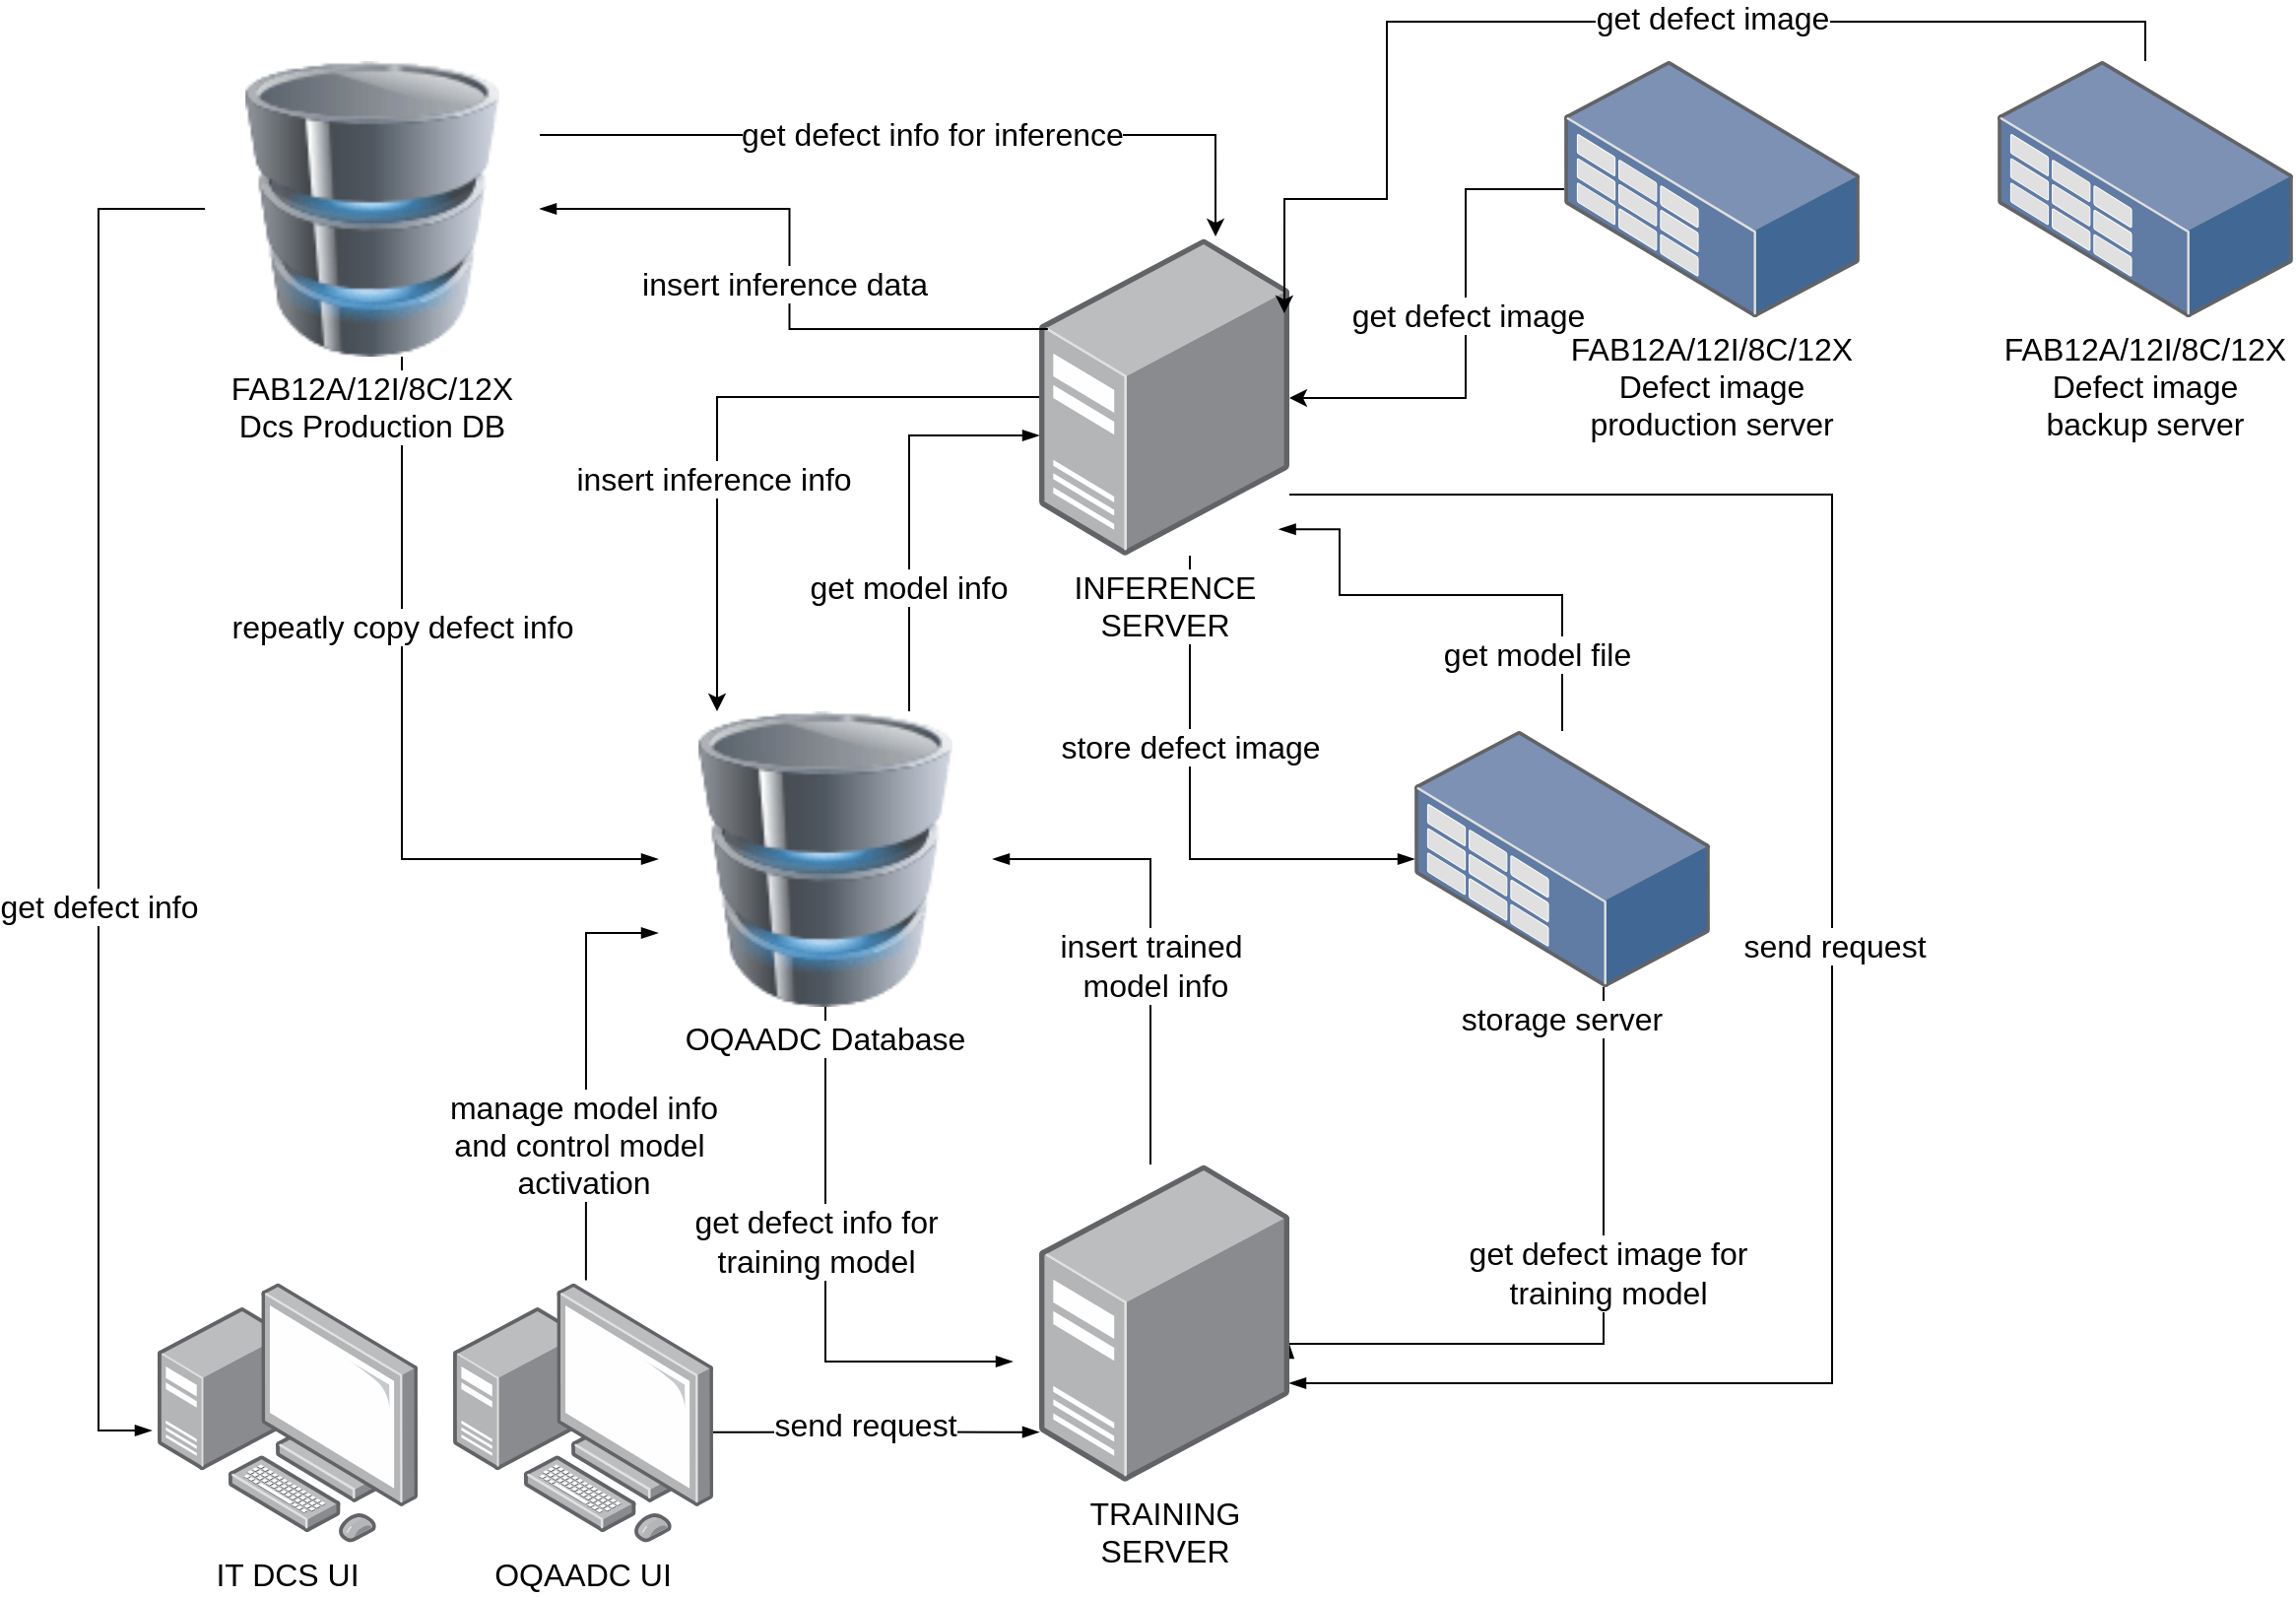<mxfile version="10.7.1" type="github"><diagram id="lmylEwVXW4dUe1iDYgF4" name="Page-1"><mxGraphModel dx="2809" dy="913" grid="1" gridSize="10" guides="1" tooltips="1" connect="1" arrows="1" fold="1" page="1" pageScale="1" pageWidth="1169" pageHeight="827" math="0" shadow="0"><root><mxCell id="0"/><mxCell id="1" parent="0"/><mxCell id="8WVetyxjnFmJZu-GaIHK-5" style="edgeStyle=orthogonalEdgeStyle;rounded=0;orthogonalLoop=1;jettySize=auto;html=1;" edge="1" parent="1" source="8WVetyxjnFmJZu-GaIHK-1" target="8WVetyxjnFmJZu-GaIHK-4"><mxGeometry relative="1" as="geometry"><Array as="points"><mxPoint x="354" y="211"/></Array></mxGeometry></mxCell><mxCell id="8WVetyxjnFmJZu-GaIHK-18" value="insert inference info" style="text;html=1;resizable=0;points=[];align=center;verticalAlign=middle;labelBackgroundColor=#ffffff;fontSize=16;" vertex="1" connectable="0" parent="8WVetyxjnFmJZu-GaIHK-5"><mxGeometry x="0.26" y="-2" relative="1" as="geometry"><mxPoint y="1" as="offset"/></mxGeometry></mxCell><mxCell id="8WVetyxjnFmJZu-GaIHK-29" style="edgeStyle=orthogonalEdgeStyle;rounded=0;orthogonalLoop=1;jettySize=auto;html=1;startArrow=none;startFill=0;endArrow=blockThin;endFill=1;fontSize=16;" edge="1" parent="1" source="8WVetyxjnFmJZu-GaIHK-1" target="8WVetyxjnFmJZu-GaIHK-2"><mxGeometry relative="1" as="geometry"><Array as="points"><mxPoint x="594" y="445"/></Array></mxGeometry></mxCell><mxCell id="8WVetyxjnFmJZu-GaIHK-30" value="store defect image&lt;br&gt;" style="text;html=1;resizable=0;points=[];align=center;verticalAlign=middle;labelBackgroundColor=#ffffff;fontSize=16;" vertex="1" connectable="0" parent="8WVetyxjnFmJZu-GaIHK-29"><mxGeometry x="-0.281" relative="1" as="geometry"><mxPoint as="offset"/></mxGeometry></mxCell><mxCell id="8WVetyxjnFmJZu-GaIHK-37" style="edgeStyle=orthogonalEdgeStyle;rounded=0;orthogonalLoop=1;jettySize=auto;html=1;entryX=0.75;entryY=0;entryDx=0;entryDy=0;startArrow=blockThin;startFill=1;endArrow=none;endFill=0;fontSize=16;" edge="1" parent="1" source="8WVetyxjnFmJZu-GaIHK-1" target="8WVetyxjnFmJZu-GaIHK-4"><mxGeometry relative="1" as="geometry"><Array as="points"><mxPoint x="452" y="230"/></Array></mxGeometry></mxCell><mxCell id="8WVetyxjnFmJZu-GaIHK-38" value="get model info" style="text;html=1;resizable=0;points=[];align=center;verticalAlign=middle;labelBackgroundColor=#ffffff;fontSize=16;" vertex="1" connectable="0" parent="8WVetyxjnFmJZu-GaIHK-37"><mxGeometry x="0.384" y="-1" relative="1" as="geometry"><mxPoint as="offset"/></mxGeometry></mxCell><mxCell id="8WVetyxjnFmJZu-GaIHK-39" style="edgeStyle=orthogonalEdgeStyle;rounded=0;orthogonalLoop=1;jettySize=auto;html=1;startArrow=blockThin;startFill=1;endArrow=none;endFill=0;fontSize=16;exitX=0.959;exitY=0.917;exitDx=0;exitDy=0;exitPerimeter=0;" edge="1" parent="1" source="8WVetyxjnFmJZu-GaIHK-1" target="8WVetyxjnFmJZu-GaIHK-2"><mxGeometry relative="1" as="geometry"><Array as="points"><mxPoint x="670" y="278"/><mxPoint x="670" y="311"/><mxPoint x="783" y="311"/></Array></mxGeometry></mxCell><mxCell id="8WVetyxjnFmJZu-GaIHK-40" value="get model file" style="text;html=1;resizable=0;points=[];align=center;verticalAlign=middle;labelBackgroundColor=#ffffff;fontSize=16;" vertex="1" connectable="0" parent="8WVetyxjnFmJZu-GaIHK-39"><mxGeometry x="0.032" y="-52" relative="1" as="geometry"><mxPoint x="36.5" y="-22.5" as="offset"/></mxGeometry></mxCell><mxCell id="8WVetyxjnFmJZu-GaIHK-47" style="edgeStyle=orthogonalEdgeStyle;rounded=0;orthogonalLoop=1;jettySize=auto;html=1;startArrow=none;startFill=0;endArrow=blockThin;endFill=1;fontSize=16;" edge="1" parent="1" source="8WVetyxjnFmJZu-GaIHK-1" target="8WVetyxjnFmJZu-GaIHK-3"><mxGeometry relative="1" as="geometry"><Array as="points"><mxPoint x="920" y="260"/><mxPoint x="920" y="711"/></Array></mxGeometry></mxCell><mxCell id="8WVetyxjnFmJZu-GaIHK-49" value="send request" style="text;html=1;resizable=0;points=[];align=center;verticalAlign=middle;labelBackgroundColor=#ffffff;fontSize=16;" vertex="1" connectable="0" parent="8WVetyxjnFmJZu-GaIHK-47"><mxGeometry x="0.008" y="1" relative="1" as="geometry"><mxPoint y="-1" as="offset"/></mxGeometry></mxCell><mxCell id="8WVetyxjnFmJZu-GaIHK-1" value="INFERENCE SERVER&lt;br style=&quot;font-size: 16px;&quot;&gt;" style="points=[];aspect=fixed;html=1;align=center;shadow=0;dashed=0;image;image=img/lib/allied_telesis/computer_and_terminals/Server_Desktop.svg;fontSize=16;whiteSpace=wrap;" vertex="1" parent="1"><mxGeometry x="517.5" y="130" width="127" height="161" as="geometry"/></mxCell><mxCell id="8WVetyxjnFmJZu-GaIHK-33" style="edgeStyle=orthogonalEdgeStyle;rounded=0;orthogonalLoop=1;jettySize=auto;html=1;startArrow=none;startFill=0;endArrow=blockThin;endFill=1;fontSize=16;entryX=0.996;entryY=0.559;entryDx=0;entryDy=0;entryPerimeter=0;" edge="1" parent="1" source="8WVetyxjnFmJZu-GaIHK-2" target="8WVetyxjnFmJZu-GaIHK-3"><mxGeometry relative="1" as="geometry"><mxPoint x="734" y="710" as="targetPoint"/><Array as="points"><mxPoint x="804" y="691"/></Array></mxGeometry></mxCell><mxCell id="8WVetyxjnFmJZu-GaIHK-34" value="get defect image for&lt;br&gt;training model&lt;br&gt;" style="text;html=1;resizable=0;points=[];align=center;verticalAlign=middle;labelBackgroundColor=#ffffff;fontSize=16;" vertex="1" connectable="0" parent="8WVetyxjnFmJZu-GaIHK-33"><mxGeometry x="-0.159" y="2" relative="1" as="geometry"><mxPoint y="1" as="offset"/></mxGeometry></mxCell><mxCell id="8WVetyxjnFmJZu-GaIHK-2" value="storage server&lt;br style=&quot;font-size: 16px&quot;&gt;" style="points=[];aspect=fixed;html=1;align=center;shadow=0;dashed=0;image;image=img/lib/allied_telesis/storage/Datacenter_Server_Rack_Storage_Unit_Small.svg;fontSize=16;whiteSpace=wrap;" vertex="1" parent="1"><mxGeometry x="708" y="380" width="150" height="130" as="geometry"/></mxCell><mxCell id="8WVetyxjnFmJZu-GaIHK-3" value="TRAINING SERVER&lt;br style=&quot;font-size: 16px;&quot;&gt;" style="points=[];aspect=fixed;html=1;align=center;shadow=0;dashed=0;image;image=img/lib/allied_telesis/computer_and_terminals/Server_Desktop.svg;fontSize=16;whiteSpace=wrap;" vertex="1" parent="1"><mxGeometry x="517.5" y="600" width="127" height="161" as="geometry"/></mxCell><mxCell id="8WVetyxjnFmJZu-GaIHK-31" style="edgeStyle=orthogonalEdgeStyle;rounded=0;orthogonalLoop=1;jettySize=auto;html=1;startArrow=none;startFill=0;endArrow=blockThin;endFill=1;fontSize=16;" edge="1" parent="1" source="8WVetyxjnFmJZu-GaIHK-4"><mxGeometry relative="1" as="geometry"><mxPoint x="504" y="700" as="targetPoint"/><Array as="points"><mxPoint x="409" y="700"/></Array></mxGeometry></mxCell><mxCell id="8WVetyxjnFmJZu-GaIHK-32" value="get defect info for &lt;br&gt;training model" style="text;html=1;resizable=0;points=[];align=center;verticalAlign=middle;labelBackgroundColor=#ffffff;fontSize=16;" vertex="1" connectable="0" parent="8WVetyxjnFmJZu-GaIHK-31"><mxGeometry x="-0.137" y="-5" relative="1" as="geometry"><mxPoint as="offset"/></mxGeometry></mxCell><mxCell id="8WVetyxjnFmJZu-GaIHK-35" style="edgeStyle=orthogonalEdgeStyle;rounded=0;orthogonalLoop=1;jettySize=auto;html=1;exitX=1;exitY=0.5;exitDx=0;exitDy=0;startArrow=blockThin;startFill=1;endArrow=none;endFill=0;fontSize=16;" edge="1" parent="1" source="8WVetyxjnFmJZu-GaIHK-4" target="8WVetyxjnFmJZu-GaIHK-3"><mxGeometry relative="1" as="geometry"><Array as="points"><mxPoint x="574" y="445"/></Array></mxGeometry></mxCell><mxCell id="8WVetyxjnFmJZu-GaIHK-36" value="insert trained&lt;br&gt;&amp;nbsp;model info" style="text;html=1;resizable=0;points=[];align=center;verticalAlign=middle;labelBackgroundColor=#ffffff;fontSize=16;" vertex="1" connectable="0" parent="8WVetyxjnFmJZu-GaIHK-35"><mxGeometry x="0.14" relative="1" as="geometry"><mxPoint as="offset"/></mxGeometry></mxCell><mxCell id="8WVetyxjnFmJZu-GaIHK-43" style="edgeStyle=orthogonalEdgeStyle;rounded=0;orthogonalLoop=1;jettySize=auto;html=1;exitX=0;exitY=0.75;exitDx=0;exitDy=0;entryX=0.511;entryY=-0.009;entryDx=0;entryDy=0;entryPerimeter=0;startArrow=blockThin;startFill=1;endArrow=none;endFill=0;fontSize=16;" edge="1" parent="1" source="8WVetyxjnFmJZu-GaIHK-4" target="8WVetyxjnFmJZu-GaIHK-42"><mxGeometry relative="1" as="geometry"/></mxCell><mxCell id="8WVetyxjnFmJZu-GaIHK-44" value="manage model info&lt;br&gt;and control model&amp;nbsp;&lt;br&gt;activation&lt;br&gt;" style="text;html=1;resizable=0;points=[];align=center;verticalAlign=middle;labelBackgroundColor=#ffffff;fontSize=16;" vertex="1" connectable="0" parent="8WVetyxjnFmJZu-GaIHK-43"><mxGeometry x="0.171" relative="1" as="geometry"><mxPoint x="-1.5" y="19.5" as="offset"/></mxGeometry></mxCell><mxCell id="8WVetyxjnFmJZu-GaIHK-4" value="OQAADC Database&lt;br style=&quot;font-size: 16px;&quot;&gt;" style="image;html=1;labelBackgroundColor=#ffffff;image=img/lib/clip_art/computers/Database_128x128.png;fontSize=16;whiteSpace=wrap;" vertex="1" parent="1"><mxGeometry x="324" y="370" width="170" height="150" as="geometry"/></mxCell><mxCell id="8WVetyxjnFmJZu-GaIHK-9" style="edgeStyle=orthogonalEdgeStyle;rounded=0;orthogonalLoop=1;jettySize=auto;html=1;exitX=1;exitY=0.25;exitDx=0;exitDy=0;entryX=0.705;entryY=-0.006;entryDx=0;entryDy=0;entryPerimeter=0;" edge="1" parent="1" source="8WVetyxjnFmJZu-GaIHK-7" target="8WVetyxjnFmJZu-GaIHK-1"><mxGeometry relative="1" as="geometry"/></mxCell><mxCell id="8WVetyxjnFmJZu-GaIHK-10" value="get defect info for inference" style="text;html=1;resizable=0;points=[];align=center;verticalAlign=middle;labelBackgroundColor=#ffffff;fontSize=16;" vertex="1" connectable="0" parent="8WVetyxjnFmJZu-GaIHK-9"><mxGeometry x="0.01" y="1" relative="1" as="geometry"><mxPoint as="offset"/></mxGeometry></mxCell><mxCell id="8WVetyxjnFmJZu-GaIHK-20" style="edgeStyle=orthogonalEdgeStyle;rounded=0;orthogonalLoop=1;jettySize=auto;html=1;exitX=1;exitY=0.5;exitDx=0;exitDy=0;fontSize=16;entryX=0.035;entryY=0.286;entryDx=0;entryDy=0;entryPerimeter=0;verticalAlign=bottom;startArrow=blockThin;startFill=1;endArrow=none;endFill=0;" edge="1" parent="1" source="8WVetyxjnFmJZu-GaIHK-7" target="8WVetyxjnFmJZu-GaIHK-1"><mxGeometry relative="1" as="geometry"><mxPoint x="504" y="150" as="targetPoint"/></mxGeometry></mxCell><mxCell id="8WVetyxjnFmJZu-GaIHK-21" value="insert inference data" style="text;html=1;resizable=0;points=[];align=center;verticalAlign=middle;labelBackgroundColor=#ffffff;fontSize=16;" vertex="1" connectable="0" parent="8WVetyxjnFmJZu-GaIHK-20"><mxGeometry x="0.028" y="-3" relative="1" as="geometry"><mxPoint as="offset"/></mxGeometry></mxCell><mxCell id="8WVetyxjnFmJZu-GaIHK-25" style="edgeStyle=orthogonalEdgeStyle;rounded=0;orthogonalLoop=1;jettySize=auto;html=1;entryX=-0.023;entryY=0.568;entryDx=0;entryDy=0;entryPerimeter=0;startArrow=none;startFill=0;endArrow=blockThin;endFill=1;fontSize=16;" edge="1" parent="1" source="8WVetyxjnFmJZu-GaIHK-7" target="8WVetyxjnFmJZu-GaIHK-23"><mxGeometry relative="1" as="geometry"><Array as="points"><mxPoint x="40" y="115"/><mxPoint x="40" y="735"/></Array></mxGeometry></mxCell><mxCell id="8WVetyxjnFmJZu-GaIHK-26" value="get defect info&lt;br&gt;" style="text;html=1;resizable=0;points=[];align=center;verticalAlign=middle;labelBackgroundColor=#ffffff;fontSize=16;" vertex="1" connectable="0" parent="8WVetyxjnFmJZu-GaIHK-25"><mxGeometry x="0.163" relative="1" as="geometry"><mxPoint as="offset"/></mxGeometry></mxCell><mxCell id="8WVetyxjnFmJZu-GaIHK-27" style="edgeStyle=orthogonalEdgeStyle;rounded=0;orthogonalLoop=1;jettySize=auto;html=1;startArrow=none;startFill=0;endArrow=blockThin;endFill=1;fontSize=16;entryX=0;entryY=0.5;entryDx=0;entryDy=0;" edge="1" parent="1" source="8WVetyxjnFmJZu-GaIHK-7" target="8WVetyxjnFmJZu-GaIHK-4"><mxGeometry relative="1" as="geometry"><mxPoint x="179" y="420" as="targetPoint"/><Array as="points"><mxPoint x="194" y="445"/></Array></mxGeometry></mxCell><mxCell id="8WVetyxjnFmJZu-GaIHK-28" value="repeatly copy defect info&lt;br&gt;" style="text;html=1;resizable=0;points=[];align=center;verticalAlign=middle;labelBackgroundColor=#ffffff;fontSize=16;" vertex="1" connectable="0" parent="8WVetyxjnFmJZu-GaIHK-27"><mxGeometry x="-0.293" relative="1" as="geometry"><mxPoint y="1" as="offset"/></mxGeometry></mxCell><mxCell id="8WVetyxjnFmJZu-GaIHK-7" value="FAB12A/12I/8C/12X Dcs Production DB&lt;br style=&quot;font-size: 16px;&quot;&gt;" style="image;html=1;labelBackgroundColor=#ffffff;image=img/lib/clip_art/computers/Database_128x128.png;whiteSpace=wrap;fontSize=16;" vertex="1" parent="1"><mxGeometry x="94" y="40" width="170" height="150" as="geometry"/></mxCell><mxCell id="8WVetyxjnFmJZu-GaIHK-13" style="edgeStyle=orthogonalEdgeStyle;rounded=0;orthogonalLoop=1;jettySize=auto;html=1;fontSize=16;" edge="1" parent="1" source="8WVetyxjnFmJZu-GaIHK-11" target="8WVetyxjnFmJZu-GaIHK-1"><mxGeometry relative="1" as="geometry"><Array as="points"><mxPoint x="734" y="105"/><mxPoint x="734" y="211"/></Array></mxGeometry></mxCell><mxCell id="8WVetyxjnFmJZu-GaIHK-15" value="get defect image" style="text;html=1;resizable=0;points=[];align=center;verticalAlign=middle;labelBackgroundColor=#ffffff;fontSize=16;" vertex="1" connectable="0" parent="8WVetyxjnFmJZu-GaIHK-13"><mxGeometry x="-0.071" y="1" relative="1" as="geometry"><mxPoint as="offset"/></mxGeometry></mxCell><mxCell id="8WVetyxjnFmJZu-GaIHK-11" value="FAB12A/12I/8C/12X Defect image production server&lt;br style=&quot;font-size: 16px;&quot;&gt;&lt;br style=&quot;font-size: 16px;&quot;&gt;" style="points=[];aspect=fixed;html=1;align=center;shadow=0;dashed=0;image;image=img/lib/allied_telesis/storage/Datacenter_Server_Rack_Storage_Unit_Small.svg;fontSize=16;whiteSpace=wrap;" vertex="1" parent="1"><mxGeometry x="784" y="40" width="150" height="130" as="geometry"/></mxCell><mxCell id="8WVetyxjnFmJZu-GaIHK-14" style="edgeStyle=orthogonalEdgeStyle;rounded=0;orthogonalLoop=1;jettySize=auto;html=1;entryX=0.98;entryY=0.236;entryDx=0;entryDy=0;entryPerimeter=0;fontSize=16;" edge="1" parent="1" source="8WVetyxjnFmJZu-GaIHK-12" target="8WVetyxjnFmJZu-GaIHK-1"><mxGeometry relative="1" as="geometry"><Array as="points"><mxPoint x="1079" y="20"/><mxPoint x="694" y="20"/><mxPoint x="694" y="110"/><mxPoint x="642" y="110"/></Array></mxGeometry></mxCell><mxCell id="8WVetyxjnFmJZu-GaIHK-16" value="get defect image&lt;br&gt;" style="text;html=1;resizable=0;points=[];align=center;verticalAlign=middle;labelBackgroundColor=#ffffff;fontSize=16;" vertex="1" connectable="0" parent="8WVetyxjnFmJZu-GaIHK-14"><mxGeometry x="-0.207" y="-2" relative="1" as="geometry"><mxPoint as="offset"/></mxGeometry></mxCell><mxCell id="8WVetyxjnFmJZu-GaIHK-12" value="FAB12A/12I/8C/12X Defect image backup server&lt;br style=&quot;font-size: 16px&quot;&gt;&lt;br style=&quot;font-size: 16px&quot;&gt;" style="points=[];aspect=fixed;html=1;align=center;shadow=0;dashed=0;image;image=img/lib/allied_telesis/storage/Datacenter_Server_Rack_Storage_Unit_Small.svg;fontSize=16;whiteSpace=wrap;" vertex="1" parent="1"><mxGeometry x="1004" y="40" width="150" height="130" as="geometry"/></mxCell><mxCell id="8WVetyxjnFmJZu-GaIHK-23" value="IT DCS UI&lt;br&gt;" style="points=[];aspect=fixed;html=1;align=center;shadow=0;dashed=0;image;image=img/lib/allied_telesis/computer_and_terminals/Personal_Computer_with_Server.svg;fontSize=16;whiteSpace=wrap;" vertex="1" parent="1"><mxGeometry x="70" y="660" width="132" height="132" as="geometry"/></mxCell><mxCell id="8WVetyxjnFmJZu-GaIHK-45" style="edgeStyle=orthogonalEdgeStyle;rounded=0;orthogonalLoop=1;jettySize=auto;html=1;startArrow=none;startFill=0;endArrow=blockThin;endFill=1;fontSize=16;" edge="1" parent="1"><mxGeometry relative="1" as="geometry"><mxPoint x="352" y="735.824" as="sourcePoint"/><mxPoint x="517.5" y="735.824" as="targetPoint"/><Array as="points"><mxPoint x="460" y="736"/><mxPoint x="460" y="736"/></Array></mxGeometry></mxCell><mxCell id="8WVetyxjnFmJZu-GaIHK-46" value="send request" style="text;html=1;resizable=0;points=[];align=center;verticalAlign=middle;labelBackgroundColor=#ffffff;fontSize=16;" vertex="1" connectable="0" parent="8WVetyxjnFmJZu-GaIHK-45"><mxGeometry x="0.305" y="31" relative="1" as="geometry"><mxPoint x="-31" y="27" as="offset"/></mxGeometry></mxCell><mxCell id="8WVetyxjnFmJZu-GaIHK-42" value="OQAADC UI&lt;br&gt;" style="points=[];aspect=fixed;html=1;align=center;shadow=0;dashed=0;image;image=img/lib/allied_telesis/computer_and_terminals/Personal_Computer_with_Server.svg;fontSize=16;whiteSpace=wrap;" vertex="1" parent="1"><mxGeometry x="220" y="660" width="132" height="132" as="geometry"/></mxCell></root></mxGraphModel></diagram></mxfile>